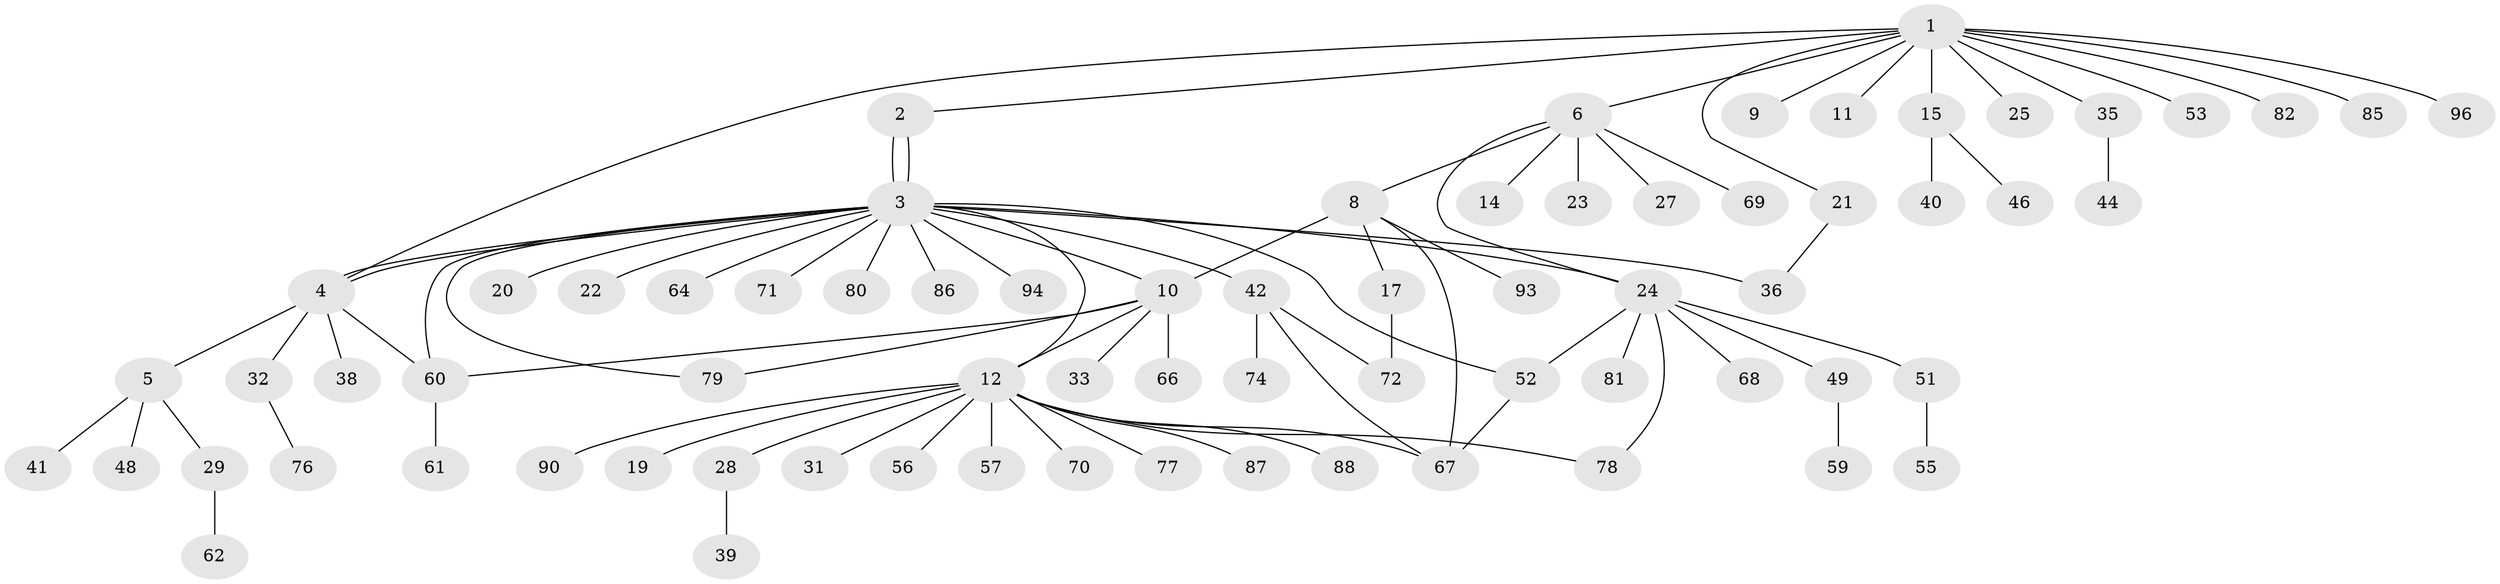 // Generated by graph-tools (version 1.1) at 2025/23/03/03/25 07:23:51]
// undirected, 72 vertices, 87 edges
graph export_dot {
graph [start="1"]
  node [color=gray90,style=filled];
  1 [super="+65"];
  2 [super="+75"];
  3 [super="+7"];
  4 [super="+18"];
  5 [super="+63"];
  6 [super="+16"];
  8 [super="+73"];
  9;
  10 [super="+13"];
  11;
  12 [super="+50"];
  14;
  15 [super="+34"];
  17 [super="+92"];
  19;
  20;
  21 [super="+26"];
  22;
  23;
  24 [super="+30"];
  25;
  27;
  28 [super="+37"];
  29 [super="+47"];
  31;
  32 [super="+43"];
  33;
  35 [super="+83"];
  36 [super="+95"];
  38;
  39;
  40;
  41;
  42 [super="+45"];
  44 [super="+97"];
  46 [super="+54"];
  48 [super="+58"];
  49;
  51 [super="+91"];
  52 [super="+99"];
  53;
  55;
  56;
  57;
  59 [super="+98"];
  60 [super="+89"];
  61;
  62;
  64;
  66;
  67 [super="+84"];
  68;
  69;
  70;
  71;
  72;
  74;
  76;
  77;
  78;
  79;
  80;
  81;
  82;
  85;
  86;
  87;
  88;
  90;
  93;
  94;
  96;
  1 -- 2;
  1 -- 6;
  1 -- 9;
  1 -- 11;
  1 -- 15;
  1 -- 21;
  1 -- 25;
  1 -- 35;
  1 -- 53;
  1 -- 82;
  1 -- 96;
  1 -- 4;
  1 -- 85;
  2 -- 3;
  2 -- 3;
  3 -- 4;
  3 -- 4;
  3 -- 10;
  3 -- 12;
  3 -- 20;
  3 -- 22;
  3 -- 24;
  3 -- 36;
  3 -- 42;
  3 -- 60;
  3 -- 64;
  3 -- 71;
  3 -- 79;
  3 -- 80;
  3 -- 94;
  3 -- 52;
  3 -- 86;
  4 -- 5;
  4 -- 32;
  4 -- 38;
  4 -- 60;
  5 -- 29;
  5 -- 41;
  5 -- 48;
  6 -- 8;
  6 -- 14;
  6 -- 24;
  6 -- 27;
  6 -- 69;
  6 -- 23;
  8 -- 17;
  8 -- 67;
  8 -- 93;
  8 -- 10;
  10 -- 33;
  10 -- 66;
  10 -- 79;
  10 -- 12;
  10 -- 60;
  12 -- 19;
  12 -- 28;
  12 -- 31;
  12 -- 57;
  12 -- 70;
  12 -- 78;
  12 -- 87;
  12 -- 88 [weight=2];
  12 -- 90;
  12 -- 56;
  12 -- 77;
  12 -- 67;
  15 -- 40;
  15 -- 46;
  17 -- 72;
  21 -- 36;
  24 -- 49;
  24 -- 51;
  24 -- 52;
  24 -- 68;
  24 -- 78;
  24 -- 81;
  28 -- 39;
  29 -- 62;
  32 -- 76;
  35 -- 44;
  42 -- 67;
  42 -- 72;
  42 -- 74;
  49 -- 59;
  51 -- 55;
  52 -- 67;
  60 -- 61;
}
